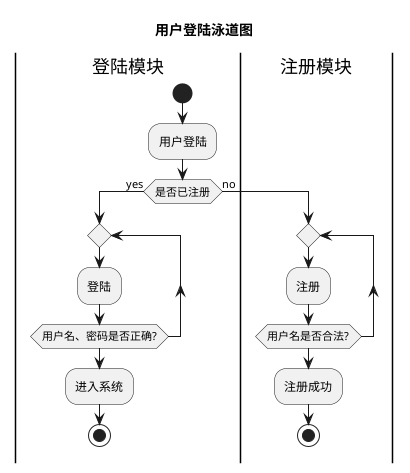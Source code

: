 @startuml
title: 用户登陆泳道图
|登陆模块|
start
:用户登陆;
if (是否已注册) then(yes)
   repeat
   :登陆;
   repeat while (用户名、密码是否正确?)
   :进入系统;
   stop
else(no)
|注册模块|
  repeat
   :注册;
   repeat while (用户名是否合法?)
   :注册成功;
stop
@enduml